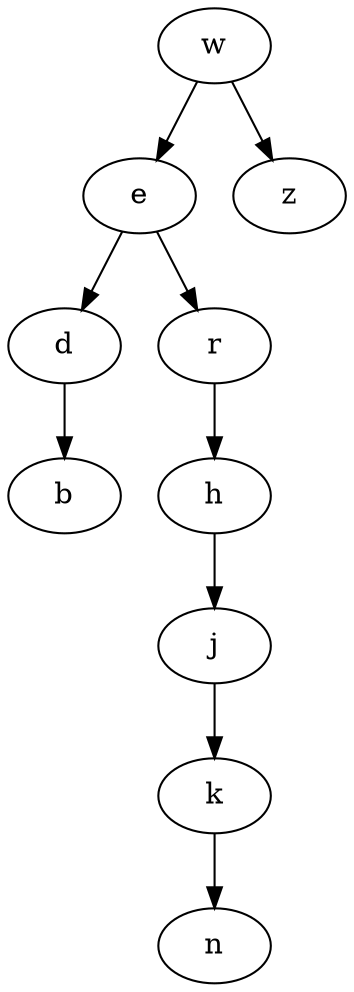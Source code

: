 digraph test_tree {
w -> e;
w -> z ;  
e -> d;
e -> r ;  
d -> b;
r -> h;
h -> j ;  
j -> k ;  
k -> n ;  
}
